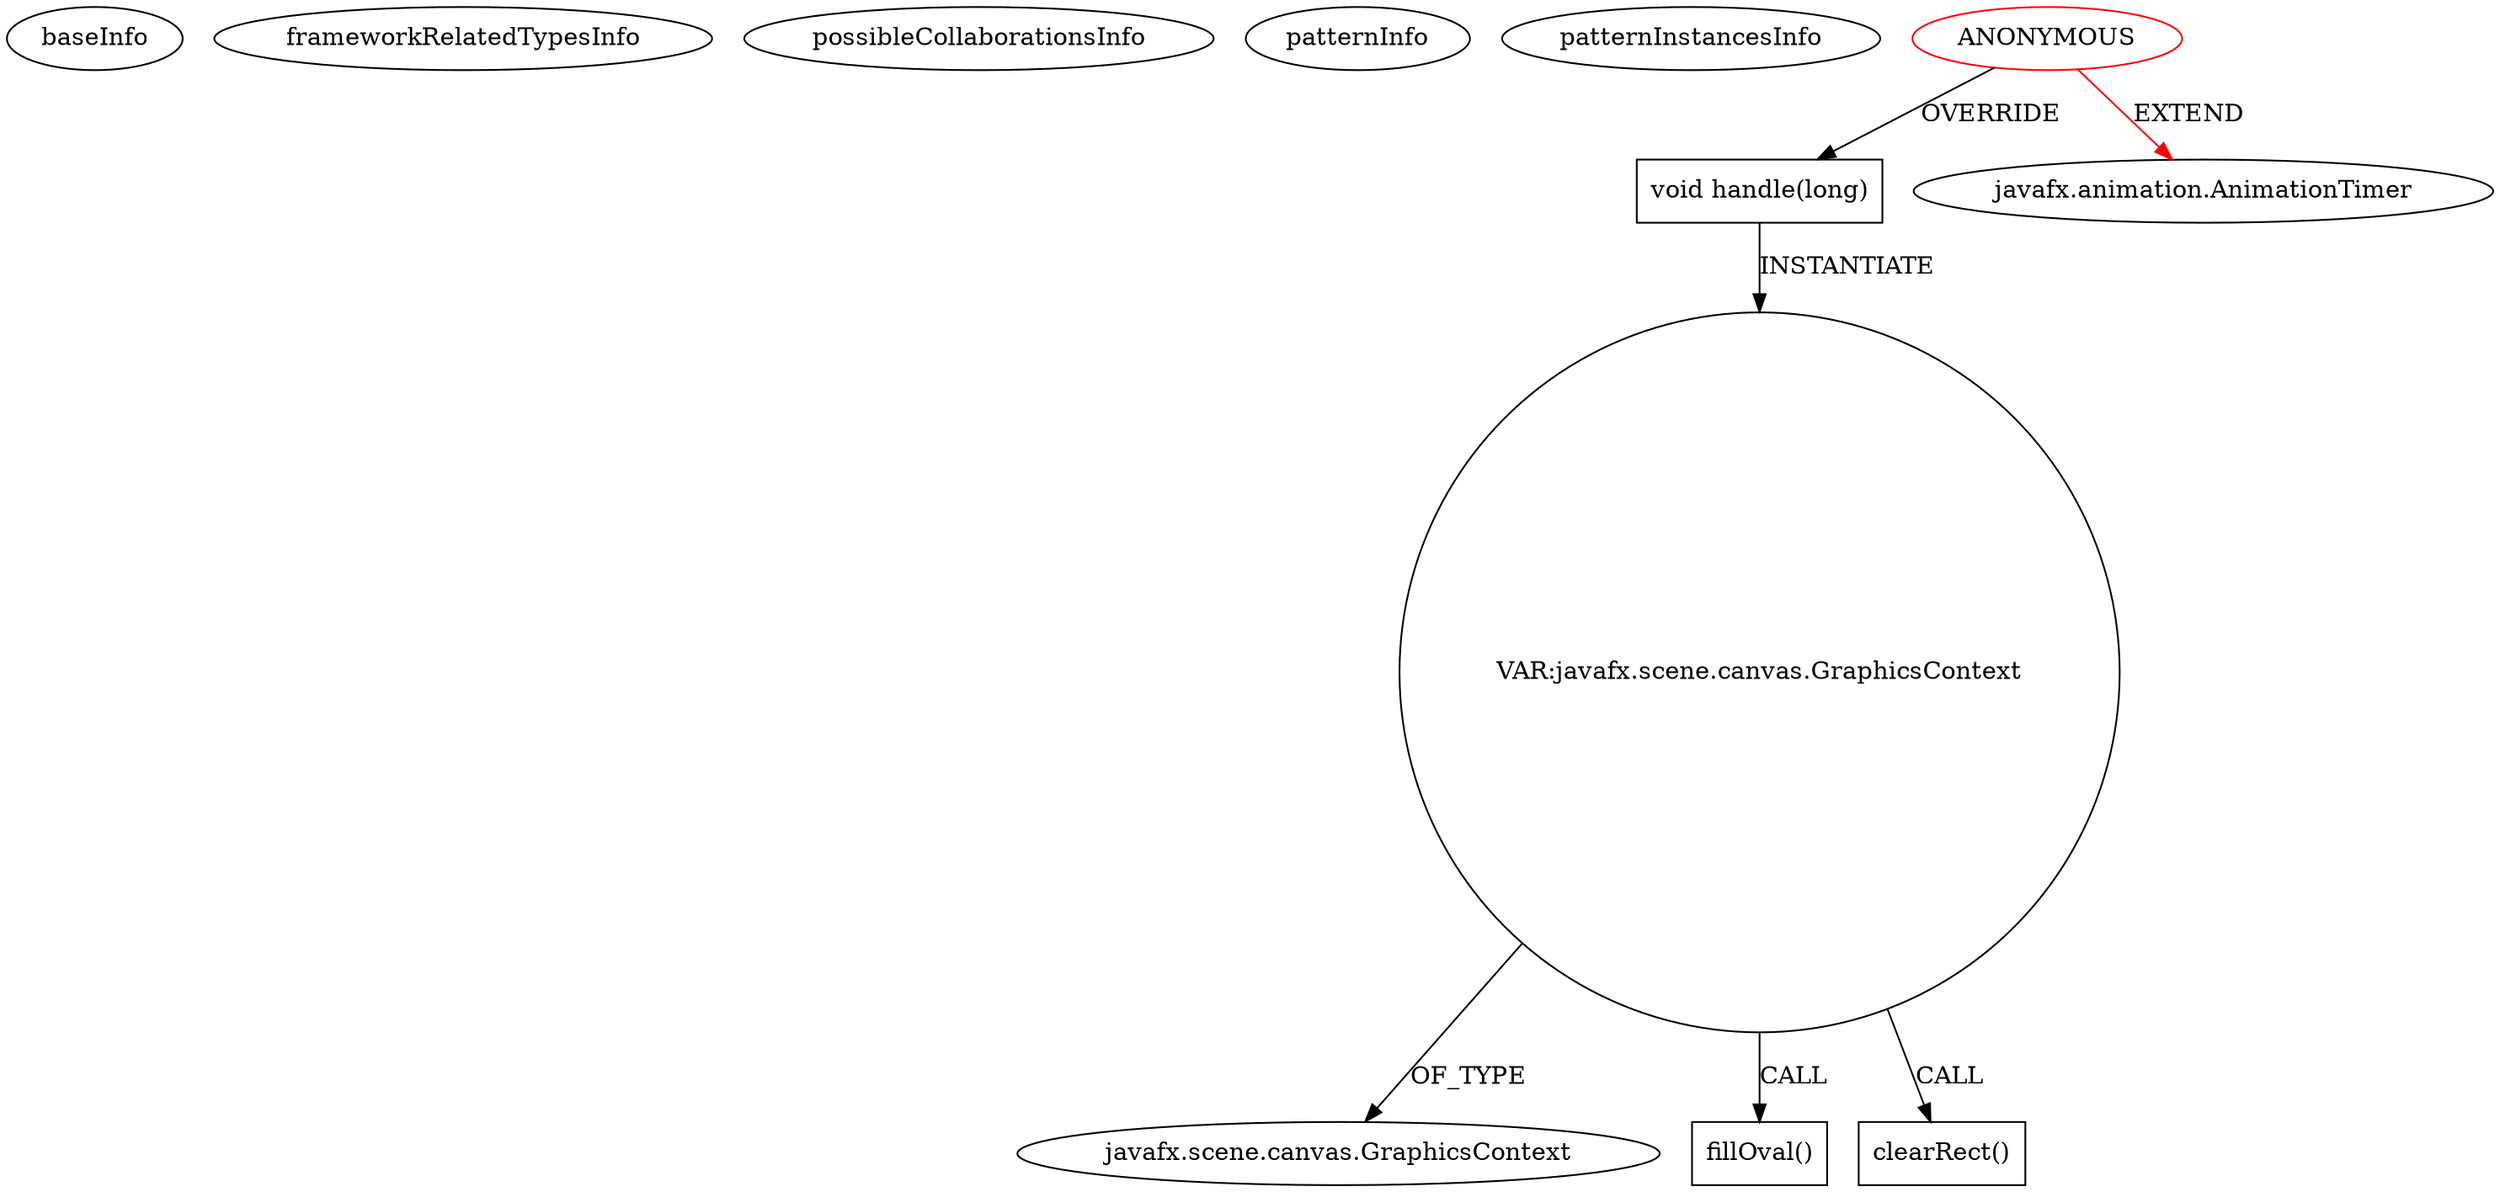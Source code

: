 digraph {
baseInfo[graphId=2096,category="pattern",isAnonymous=true,possibleRelation=false]
frameworkRelatedTypesInfo[0="javafx.animation.AnimationTimer"]
possibleCollaborationsInfo[]
patternInfo[frequency=2.0,patternRootClient=0]
patternInstancesInfo[0="5agado-genetic_algorithms~/5agado-genetic_algorithms/genetic_algorithms-master/src/test/java/circleFit/CircleFit.java~void start(javafx.stage.Stage)~4",1="nielsmaneschijn-8bit~/nielsmaneschijn-8bit/8bit-master/src/net/maneschijn/bleep/ui/VU.java~void VU(java.lang.Object,boolean)~3759"]
7[label="javafx.scene.canvas.GraphicsContext",vertexType="FRAMEWORK_CLASS_TYPE",isFrameworkType=false]
5[label="VAR:javafx.scene.canvas.GraphicsContext",vertexType="VARIABLE_EXPRESION",isFrameworkType=false,shape=circle]
4[label="void handle(long)",vertexType="OVERRIDING_METHOD_DECLARATION",isFrameworkType=false,shape=box]
9[label="fillOval()",vertexType="INSIDE_CALL",isFrameworkType=false,shape=box]
0[label="ANONYMOUS",vertexType="ROOT_ANONYMOUS_DECLARATION",isFrameworkType=false,color=red]
1[label="javafx.animation.AnimationTimer",vertexType="FRAMEWORK_CLASS_TYPE",isFrameworkType=false]
6[label="clearRect()",vertexType="INSIDE_CALL",isFrameworkType=false,shape=box]
4->5[label="INSTANTIATE"]
5->7[label="OF_TYPE"]
5->9[label="CALL"]
0->1[label="EXTEND",color=red]
0->4[label="OVERRIDE"]
5->6[label="CALL"]
}
